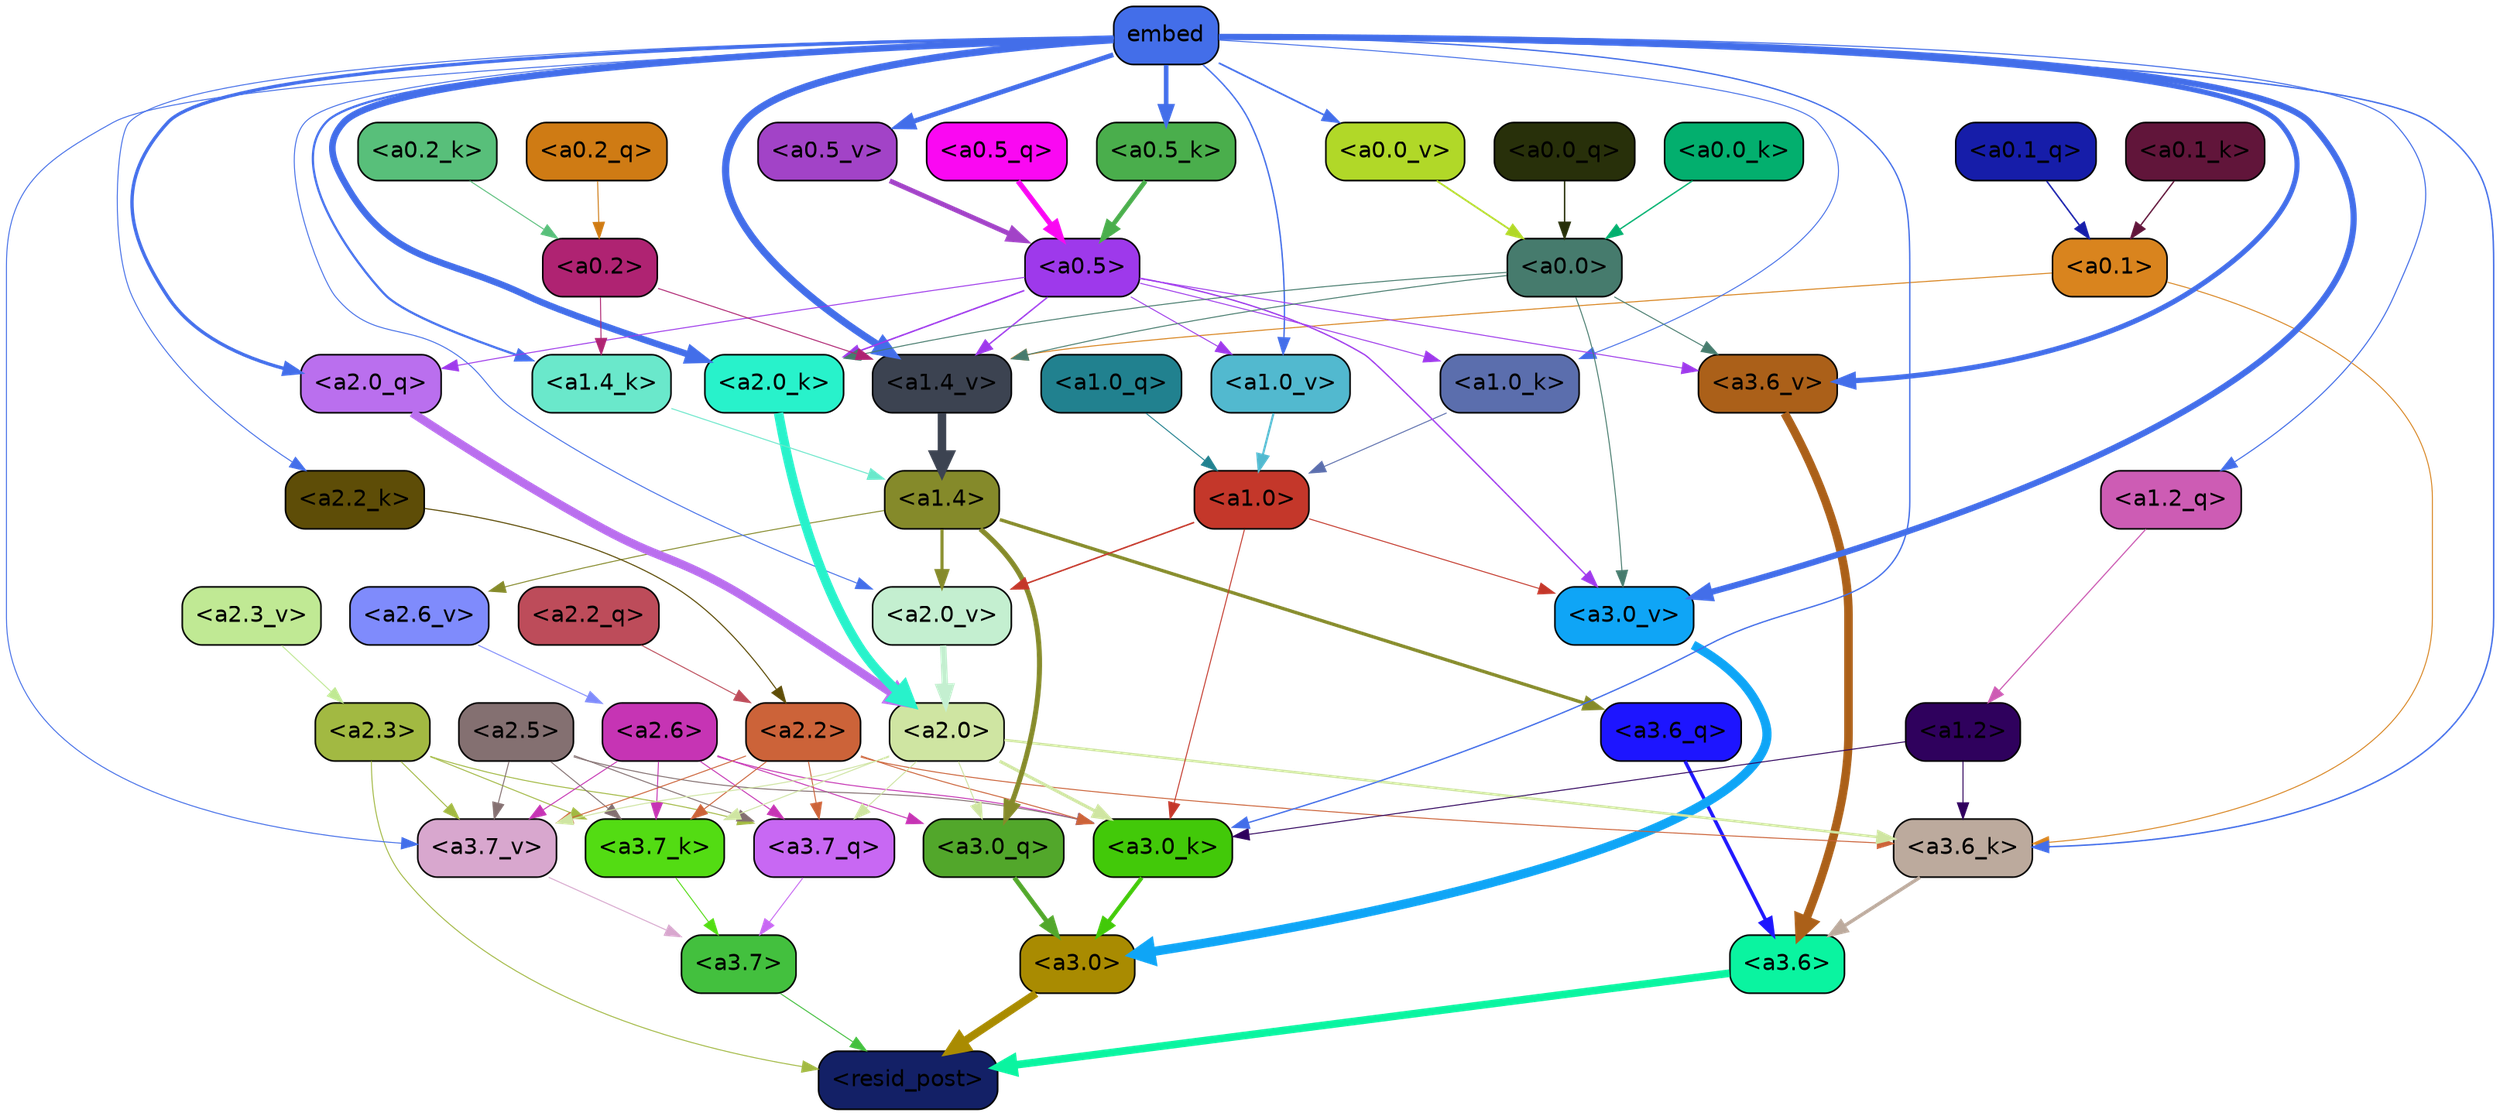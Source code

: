 strict digraph "" {
	graph [bgcolor=transparent,
		layout=dot,
		overlap=false,
		splines=true
	];
	"<a3.7>"	[color=black,
		fillcolor="#43c03e",
		fontname=Helvetica,
		shape=box,
		style="filled, rounded"];
	"<resid_post>"	[color=black,
		fillcolor="#132066",
		fontname=Helvetica,
		shape=box,
		style="filled, rounded"];
	"<a3.7>" -> "<resid_post>"	[color="#43c03e",
		penwidth=0.6];
	"<a3.6>"	[color=black,
		fillcolor="#0af4a0",
		fontname=Helvetica,
		shape=box,
		style="filled, rounded"];
	"<a3.6>" -> "<resid_post>"	[color="#0af4a0",
		penwidth=4.751592040061951];
	"<a3.0>"	[color=black,
		fillcolor="#a98b01",
		fontname=Helvetica,
		shape=box,
		style="filled, rounded"];
	"<a3.0>" -> "<resid_post>"	[color="#a98b01",
		penwidth=4.904066681861877];
	"<a2.3>"	[color=black,
		fillcolor="#a2b942",
		fontname=Helvetica,
		shape=box,
		style="filled, rounded"];
	"<a2.3>" -> "<resid_post>"	[color="#a2b942",
		penwidth=0.6];
	"<a3.7_q>"	[color=black,
		fillcolor="#c868f3",
		fontname=Helvetica,
		shape=box,
		style="filled, rounded"];
	"<a2.3>" -> "<a3.7_q>"	[color="#a2b942",
		penwidth=0.6];
	"<a3.7_k>"	[color=black,
		fillcolor="#53dc13",
		fontname=Helvetica,
		shape=box,
		style="filled, rounded"];
	"<a2.3>" -> "<a3.7_k>"	[color="#a2b942",
		penwidth=0.6069068089127541];
	"<a3.7_v>"	[color=black,
		fillcolor="#d8a7ce",
		fontname=Helvetica,
		shape=box,
		style="filled, rounded"];
	"<a2.3>" -> "<a3.7_v>"	[color="#a2b942",
		penwidth=0.6];
	"<a3.7_q>" -> "<a3.7>"	[color="#c868f3",
		penwidth=0.6];
	"<a3.6_q>"	[color=black,
		fillcolor="#1d15ff",
		fontname=Helvetica,
		shape=box,
		style="filled, rounded"];
	"<a3.6_q>" -> "<a3.6>"	[color="#1d15ff",
		penwidth=2.160832464694977];
	"<a3.0_q>"	[color=black,
		fillcolor="#52a72b",
		fontname=Helvetica,
		shape=box,
		style="filled, rounded"];
	"<a3.0_q>" -> "<a3.0>"	[color="#52a72b",
		penwidth=2.870753765106201];
	"<a3.7_k>" -> "<a3.7>"	[color="#53dc13",
		penwidth=0.6];
	"<a3.6_k>"	[color=black,
		fillcolor="#bcaa9d",
		fontname=Helvetica,
		shape=box,
		style="filled, rounded"];
	"<a3.6_k>" -> "<a3.6>"	[color="#bcaa9d",
		penwidth=2.13908451795578];
	"<a3.0_k>"	[color=black,
		fillcolor="#42c909",
		fontname=Helvetica,
		shape=box,
		style="filled, rounded"];
	"<a3.0_k>" -> "<a3.0>"	[color="#42c909",
		penwidth=2.520303964614868];
	"<a3.7_v>" -> "<a3.7>"	[color="#d8a7ce",
		penwidth=0.6];
	"<a3.6_v>"	[color=black,
		fillcolor="#ab6019",
		fontname=Helvetica,
		shape=box,
		style="filled, rounded"];
	"<a3.6_v>" -> "<a3.6>"	[color="#ab6019",
		penwidth=5.297133803367615];
	"<a3.0_v>"	[color=black,
		fillcolor="#0fa5f6",
		fontname=Helvetica,
		shape=box,
		style="filled, rounded"];
	"<a3.0_v>" -> "<a3.0>"	[color="#0fa5f6",
		penwidth=5.680712580680847];
	"<a2.6>"	[color=black,
		fillcolor="#c634b4",
		fontname=Helvetica,
		shape=box,
		style="filled, rounded"];
	"<a2.6>" -> "<a3.7_q>"	[color="#c634b4",
		penwidth=0.6];
	"<a2.6>" -> "<a3.0_q>"	[color="#c634b4",
		penwidth=0.6];
	"<a2.6>" -> "<a3.7_k>"	[color="#c634b4",
		penwidth=0.6];
	"<a2.6>" -> "<a3.0_k>"	[color="#c634b4",
		penwidth=0.6];
	"<a2.6>" -> "<a3.7_v>"	[color="#c634b4",
		penwidth=0.6];
	"<a2.5>"	[color=black,
		fillcolor="#847071",
		fontname=Helvetica,
		shape=box,
		style="filled, rounded"];
	"<a2.5>" -> "<a3.7_q>"	[color="#847071",
		penwidth=0.6];
	"<a2.5>" -> "<a3.7_k>"	[color="#847071",
		penwidth=0.6];
	"<a2.5>" -> "<a3.0_k>"	[color="#847071",
		penwidth=0.6];
	"<a2.5>" -> "<a3.7_v>"	[color="#847071",
		penwidth=0.6];
	"<a2.2>"	[color=black,
		fillcolor="#cc6339",
		fontname=Helvetica,
		shape=box,
		style="filled, rounded"];
	"<a2.2>" -> "<a3.7_q>"	[color="#cc6339",
		penwidth=0.6];
	"<a2.2>" -> "<a3.7_k>"	[color="#cc6339",
		penwidth=0.6];
	"<a2.2>" -> "<a3.6_k>"	[color="#cc6339",
		penwidth=0.6];
	"<a2.2>" -> "<a3.0_k>"	[color="#cc6339",
		penwidth=0.6];
	"<a2.2>" -> "<a3.7_v>"	[color="#cc6339",
		penwidth=0.6];
	"<a2.0>"	[color=black,
		fillcolor="#cfe5a2",
		fontname=Helvetica,
		shape=box,
		style="filled, rounded"];
	"<a2.0>" -> "<a3.7_q>"	[color="#cfe5a2",
		penwidth=0.6];
	"<a2.0>" -> "<a3.0_q>"	[color="#cfe5a2",
		penwidth=0.6];
	"<a2.0>" -> "<a3.7_k>"	[color="#cfe5a2",
		penwidth=0.6];
	"<a2.0>" -> "<a3.6_k>"	[color="#cfe5a2",
		penwidth=1.564806342124939];
	"<a2.0>" -> "<a3.0_k>"	[color="#cfe5a2",
		penwidth=1.9353990852832794];
	"<a2.0>" -> "<a3.7_v>"	[color="#cfe5a2",
		penwidth=0.6];
	"<a1.4>"	[color=black,
		fillcolor="#858a2a",
		fontname=Helvetica,
		shape=box,
		style="filled, rounded"];
	"<a1.4>" -> "<a3.6_q>"	[color="#858a2a",
		penwidth=2.0727532356977463];
	"<a1.4>" -> "<a3.0_q>"	[color="#858a2a",
		penwidth=3.1279823780059814];
	"<a2.6_v>"	[color=black,
		fillcolor="#7f8bfc",
		fontname=Helvetica,
		shape=box,
		style="filled, rounded"];
	"<a1.4>" -> "<a2.6_v>"	[color="#858a2a",
		penwidth=0.6];
	"<a2.0_v>"	[color=black,
		fillcolor="#c4efd0",
		fontname=Helvetica,
		shape=box,
		style="filled, rounded"];
	"<a1.4>" -> "<a2.0_v>"	[color="#858a2a",
		penwidth=1.9170897603034973];
	"<a1.2>"	[color=black,
		fillcolor="#2f015d",
		fontname=Helvetica,
		shape=box,
		style="filled, rounded"];
	"<a1.2>" -> "<a3.6_k>"	[color="#2f015d",
		penwidth=0.6];
	"<a1.2>" -> "<a3.0_k>"	[color="#2f015d",
		penwidth=0.6];
	"<a0.1>"	[color=black,
		fillcolor="#d9841e",
		fontname=Helvetica,
		shape=box,
		style="filled, rounded"];
	"<a0.1>" -> "<a3.6_k>"	[color="#d9841e",
		penwidth=0.6];
	"<a1.4_v>"	[color=black,
		fillcolor="#3c4351",
		fontname=Helvetica,
		shape=box,
		style="filled, rounded"];
	"<a0.1>" -> "<a1.4_v>"	[color="#d9841e",
		penwidth=0.6202214732766151];
	embed	[color=black,
		fillcolor="#436ee9",
		fontname=Helvetica,
		shape=box,
		style="filled, rounded"];
	embed -> "<a3.6_k>"	[color="#436ee9",
		penwidth=0.8915999233722687];
	embed -> "<a3.0_k>"	[color="#436ee9",
		penwidth=0.832088902592659];
	embed -> "<a3.7_v>"	[color="#436ee9",
		penwidth=0.6];
	embed -> "<a3.6_v>"	[color="#436ee9",
		penwidth=3.1840110421180725];
	embed -> "<a3.0_v>"	[color="#436ee9",
		penwidth=3.8132747188210487];
	"<a2.0_q>"	[color=black,
		fillcolor="#ba6fee",
		fontname=Helvetica,
		shape=box,
		style="filled, rounded"];
	embed -> "<a2.0_q>"	[color="#436ee9",
		penwidth=2.084651827812195];
	"<a2.2_k>"	[color=black,
		fillcolor="#5e4d07",
		fontname=Helvetica,
		shape=box,
		style="filled, rounded"];
	embed -> "<a2.2_k>"	[color="#436ee9",
		penwidth=0.6];
	"<a2.0_k>"	[color=black,
		fillcolor="#28f2cb",
		fontname=Helvetica,
		shape=box,
		style="filled, rounded"];
	embed -> "<a2.0_k>"	[color="#436ee9",
		penwidth=4.084526404738426];
	embed -> "<a2.0_v>"	[color="#436ee9",
		penwidth=0.6];
	"<a1.2_q>"	[color=black,
		fillcolor="#cd5cb4",
		fontname=Helvetica,
		shape=box,
		style="filled, rounded"];
	embed -> "<a1.2_q>"	[color="#436ee9",
		penwidth=0.6670737266540527];
	"<a1.4_k>"	[color=black,
		fillcolor="#6ae8cb",
		fontname=Helvetica,
		shape=box,
		style="filled, rounded"];
	embed -> "<a1.4_k>"	[color="#436ee9",
		penwidth=1.3912410736083984];
	"<a1.0_k>"	[color=black,
		fillcolor="#5b6ead",
		fontname=Helvetica,
		shape=box,
		style="filled, rounded"];
	embed -> "<a1.0_k>"	[color="#436ee9",
		penwidth=0.6];
	embed -> "<a1.4_v>"	[color="#436ee9",
		penwidth=4.4888065457344055];
	"<a1.0_v>"	[color=black,
		fillcolor="#52b9cf",
		fontname=Helvetica,
		shape=box,
		style="filled, rounded"];
	embed -> "<a1.0_v>"	[color="#436ee9",
		penwidth=0.8796700537204742];
	"<a0.5_k>"	[color=black,
		fillcolor="#4aae4c",
		fontname=Helvetica,
		shape=box,
		style="filled, rounded"];
	embed -> "<a0.5_k>"	[color="#436ee9",
		penwidth=2.847888708114624];
	"<a0.5_v>"	[color=black,
		fillcolor="#a243c7",
		fontname=Helvetica,
		shape=box,
		style="filled, rounded"];
	embed -> "<a0.5_v>"	[color="#436ee9",
		penwidth=2.9884533882141113];
	"<a0.0_v>"	[color=black,
		fillcolor="#b1d828",
		fontname=Helvetica,
		shape=box,
		style="filled, rounded"];
	embed -> "<a0.0_v>"	[color="#436ee9",
		penwidth=1.0739320516586304];
	"<a1.0>"	[color=black,
		fillcolor="#c4372a",
		fontname=Helvetica,
		shape=box,
		style="filled, rounded"];
	"<a1.0>" -> "<a3.0_k>"	[color="#c4372a",
		penwidth=0.6];
	"<a1.0>" -> "<a3.0_v>"	[color="#c4372a",
		penwidth=0.6];
	"<a1.0>" -> "<a2.0_v>"	[color="#c4372a",
		penwidth=0.9450988052412868];
	"<a0.5>"	[color=black,
		fillcolor="#9e39eb",
		fontname=Helvetica,
		shape=box,
		style="filled, rounded"];
	"<a0.5>" -> "<a3.6_v>"	[color="#9e39eb",
		penwidth=0.6];
	"<a0.5>" -> "<a3.0_v>"	[color="#9e39eb",
		penwidth=0.8331108838319778];
	"<a0.5>" -> "<a2.0_q>"	[color="#9e39eb",
		penwidth=0.6];
	"<a0.5>" -> "<a2.0_k>"	[color="#9e39eb",
		penwidth=0.9412797391414642];
	"<a0.5>" -> "<a1.0_k>"	[color="#9e39eb",
		penwidth=0.6];
	"<a0.5>" -> "<a1.4_v>"	[color="#9e39eb",
		penwidth=0.8757842034101486];
	"<a0.5>" -> "<a1.0_v>"	[color="#9e39eb",
		penwidth=0.6];
	"<a0.0>"	[color=black,
		fillcolor="#467b6d",
		fontname=Helvetica,
		shape=box,
		style="filled, rounded"];
	"<a0.0>" -> "<a3.6_v>"	[color="#467b6d",
		penwidth=0.6];
	"<a0.0>" -> "<a3.0_v>"	[color="#467b6d",
		penwidth=0.6];
	"<a0.0>" -> "<a2.0_k>"	[color="#467b6d",
		penwidth=0.6];
	"<a0.0>" -> "<a1.4_v>"	[color="#467b6d",
		penwidth=0.6];
	"<a2.2_q>"	[color=black,
		fillcolor="#bd4c5a",
		fontname=Helvetica,
		shape=box,
		style="filled, rounded"];
	"<a2.2_q>" -> "<a2.2>"	[color="#bd4c5a",
		penwidth=0.6];
	"<a2.0_q>" -> "<a2.0>"	[color="#ba6fee",
		penwidth=5.29856276512146];
	"<a2.2_k>" -> "<a2.2>"	[color="#5e4d07",
		penwidth=0.6722683310508728];
	"<a2.0_k>" -> "<a2.0>"	[color="#28f2cb",
		penwidth=5.859246134757996];
	"<a2.6_v>" -> "<a2.6>"	[color="#7f8bfc",
		penwidth=0.6];
	"<a2.3_v>"	[color=black,
		fillcolor="#c0e994",
		fontname=Helvetica,
		shape=box,
		style="filled, rounded"];
	"<a2.3_v>" -> "<a2.3>"	[color="#c0e994",
		penwidth=0.6];
	"<a2.0_v>" -> "<a2.0>"	[color="#c4efd0",
		penwidth=3.9621697664260864];
	"<a1.2_q>" -> "<a1.2>"	[color="#cd5cb4",
		penwidth=0.7185482024215162];
	"<a1.0_q>"	[color=black,
		fillcolor="#21818f",
		fontname=Helvetica,
		shape=box,
		style="filled, rounded"];
	"<a1.0_q>" -> "<a1.0>"	[color="#21818f",
		penwidth=0.6];
	"<a1.4_k>" -> "<a1.4>"	[color="#6ae8cb",
		penwidth=0.6];
	"<a1.0_k>" -> "<a1.0>"	[color="#5b6ead",
		penwidth=0.6];
	"<a1.4_v>" -> "<a1.4>"	[color="#3c4351",
		penwidth=5.280138969421387];
	"<a1.0_v>" -> "<a1.0>"	[color="#52b9cf",
		penwidth=1.318962275981903];
	"<a0.2>"	[color=black,
		fillcolor="#af2372",
		fontname=Helvetica,
		shape=box,
		style="filled, rounded"];
	"<a0.2>" -> "<a1.4_k>"	[color="#af2372",
		penwidth=0.6];
	"<a0.2>" -> "<a1.4_v>"	[color="#af2372",
		penwidth=0.6];
	"<a0.5_q>"	[color=black,
		fillcolor="#fa08f2",
		fontname=Helvetica,
		shape=box,
		style="filled, rounded"];
	"<a0.5_q>" -> "<a0.5>"	[color="#fa08f2",
		penwidth=3.2608389854431152];
	"<a0.2_q>"	[color=black,
		fillcolor="#cf7b14",
		fontname=Helvetica,
		shape=box,
		style="filled, rounded"];
	"<a0.2_q>" -> "<a0.2>"	[color="#cf7b14",
		penwidth=0.6];
	"<a0.1_q>"	[color=black,
		fillcolor="#161da9",
		fontname=Helvetica,
		shape=box,
		style="filled, rounded"];
	"<a0.1_q>" -> "<a0.1>"	[color="#161da9",
		penwidth=0.9313003718852997];
	"<a0.0_q>"	[color=black,
		fillcolor="#28300a",
		fontname=Helvetica,
		shape=box,
		style="filled, rounded"];
	"<a0.0_q>" -> "<a0.0>"	[color="#28300a",
		penwidth=0.889376699924469];
	"<a0.5_k>" -> "<a0.5>"	[color="#4aae4c",
		penwidth=2.847884178161621];
	"<a0.2_k>"	[color=black,
		fillcolor="#58bf7a",
		fontname=Helvetica,
		shape=box,
		style="filled, rounded"];
	"<a0.2_k>" -> "<a0.2>"	[color="#58bf7a",
		penwidth=0.6];
	"<a0.1_k>"	[color=black,
		fillcolor="#61153a",
		fontname=Helvetica,
		shape=box,
		style="filled, rounded"];
	"<a0.1_k>" -> "<a0.1>"	[color="#61153a",
		penwidth=0.8383780717849731];
	"<a0.0_k>"	[color=black,
		fillcolor="#03af6e",
		fontname=Helvetica,
		shape=box,
		style="filled, rounded"];
	"<a0.0_k>" -> "<a0.0>"	[color="#03af6e",
		penwidth=0.8456957042217255];
	"<a0.5_v>" -> "<a0.5>"	[color="#a243c7",
		penwidth=3.0173392295837402];
	"<a0.0_v>" -> "<a0.0>"	[color="#b1d828",
		penwidth=1.0739268958568573];
}
